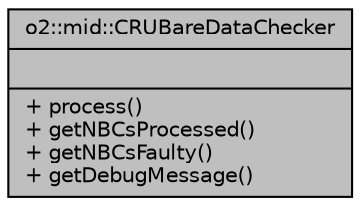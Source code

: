 digraph "o2::mid::CRUBareDataChecker"
{
 // INTERACTIVE_SVG=YES
  bgcolor="transparent";
  edge [fontname="Helvetica",fontsize="10",labelfontname="Helvetica",labelfontsize="10"];
  node [fontname="Helvetica",fontsize="10",shape=record];
  Node1 [label="{o2::mid::CRUBareDataChecker\n||+ process()\l+ getNBCsProcessed()\l+ getNBCsFaulty()\l+ getDebugMessage()\l}",height=0.2,width=0.4,color="black", fillcolor="grey75", style="filled", fontcolor="black"];
}
